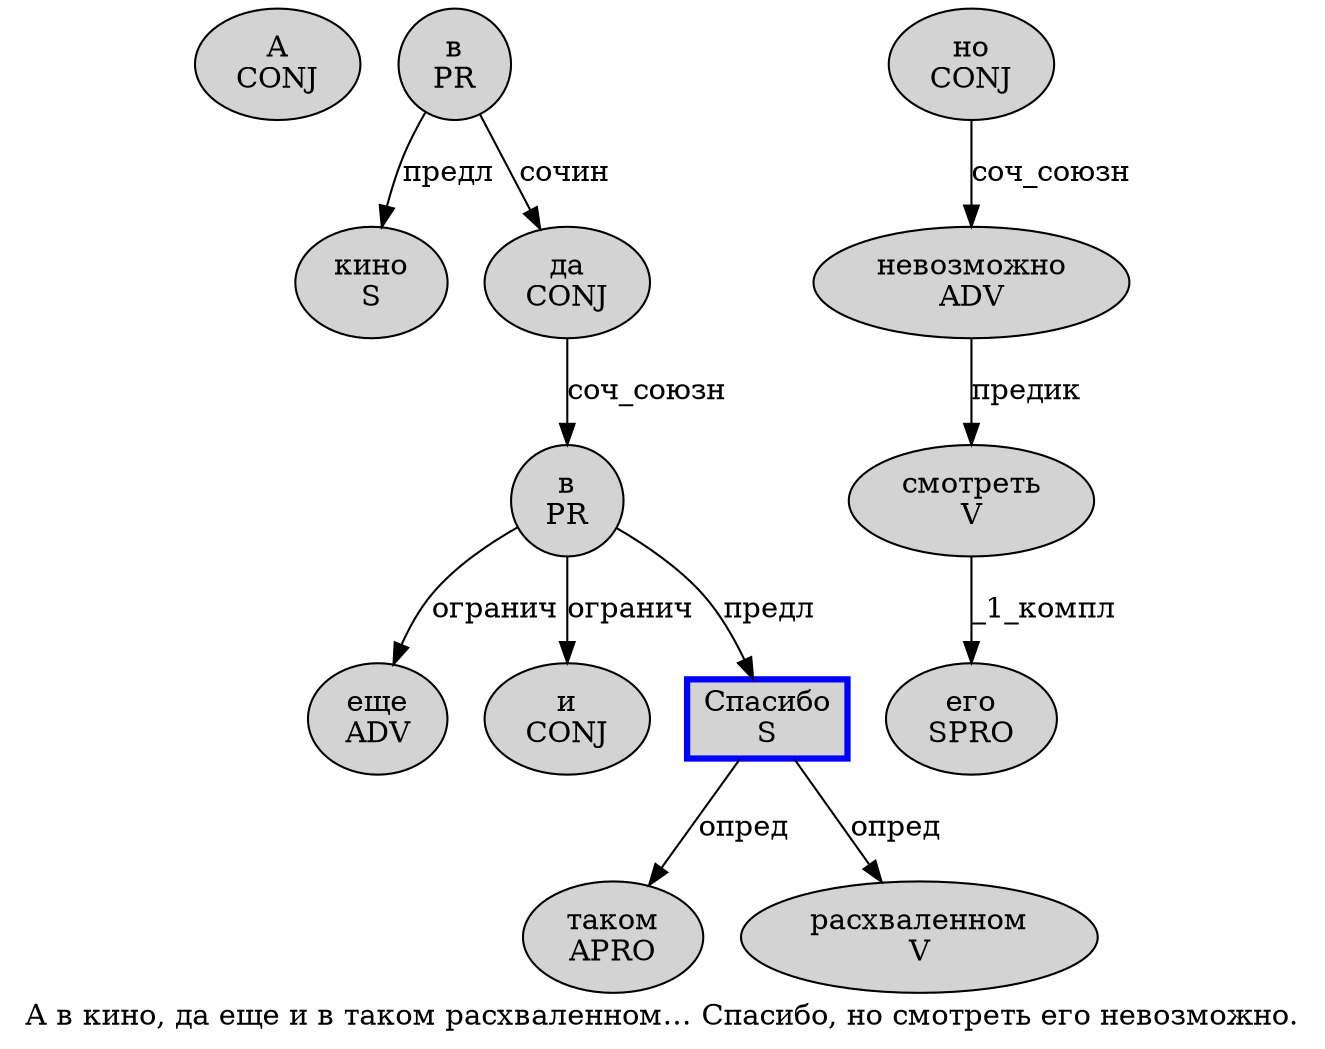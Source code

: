 digraph SENTENCE_2412 {
	graph [label="А в кино, да еще и в таком расхваленном… Спасибо, но смотреть его невозможно."]
	node [style=filled]
		0 [label="А
CONJ" color="" fillcolor=lightgray penwidth=1 shape=ellipse]
		1 [label="в
PR" color="" fillcolor=lightgray penwidth=1 shape=ellipse]
		2 [label="кино
S" color="" fillcolor=lightgray penwidth=1 shape=ellipse]
		4 [label="да
CONJ" color="" fillcolor=lightgray penwidth=1 shape=ellipse]
		5 [label="еще
ADV" color="" fillcolor=lightgray penwidth=1 shape=ellipse]
		6 [label="и
CONJ" color="" fillcolor=lightgray penwidth=1 shape=ellipse]
		7 [label="в
PR" color="" fillcolor=lightgray penwidth=1 shape=ellipse]
		8 [label="таком
APRO" color="" fillcolor=lightgray penwidth=1 shape=ellipse]
		9 [label="расхваленном
V" color="" fillcolor=lightgray penwidth=1 shape=ellipse]
		11 [label="Спасибо
S" color=blue fillcolor=lightgray penwidth=3 shape=box]
		13 [label="но
CONJ" color="" fillcolor=lightgray penwidth=1 shape=ellipse]
		14 [label="смотреть
V" color="" fillcolor=lightgray penwidth=1 shape=ellipse]
		15 [label="его
SPRO" color="" fillcolor=lightgray penwidth=1 shape=ellipse]
		16 [label="невозможно
ADV" color="" fillcolor=lightgray penwidth=1 shape=ellipse]
			16 -> 14 [label="предик"]
			7 -> 5 [label="огранич"]
			7 -> 6 [label="огранич"]
			7 -> 11 [label="предл"]
			14 -> 15 [label="_1_компл"]
			1 -> 2 [label="предл"]
			1 -> 4 [label="сочин"]
			4 -> 7 [label="соч_союзн"]
			11 -> 8 [label="опред"]
			11 -> 9 [label="опред"]
			13 -> 16 [label="соч_союзн"]
}